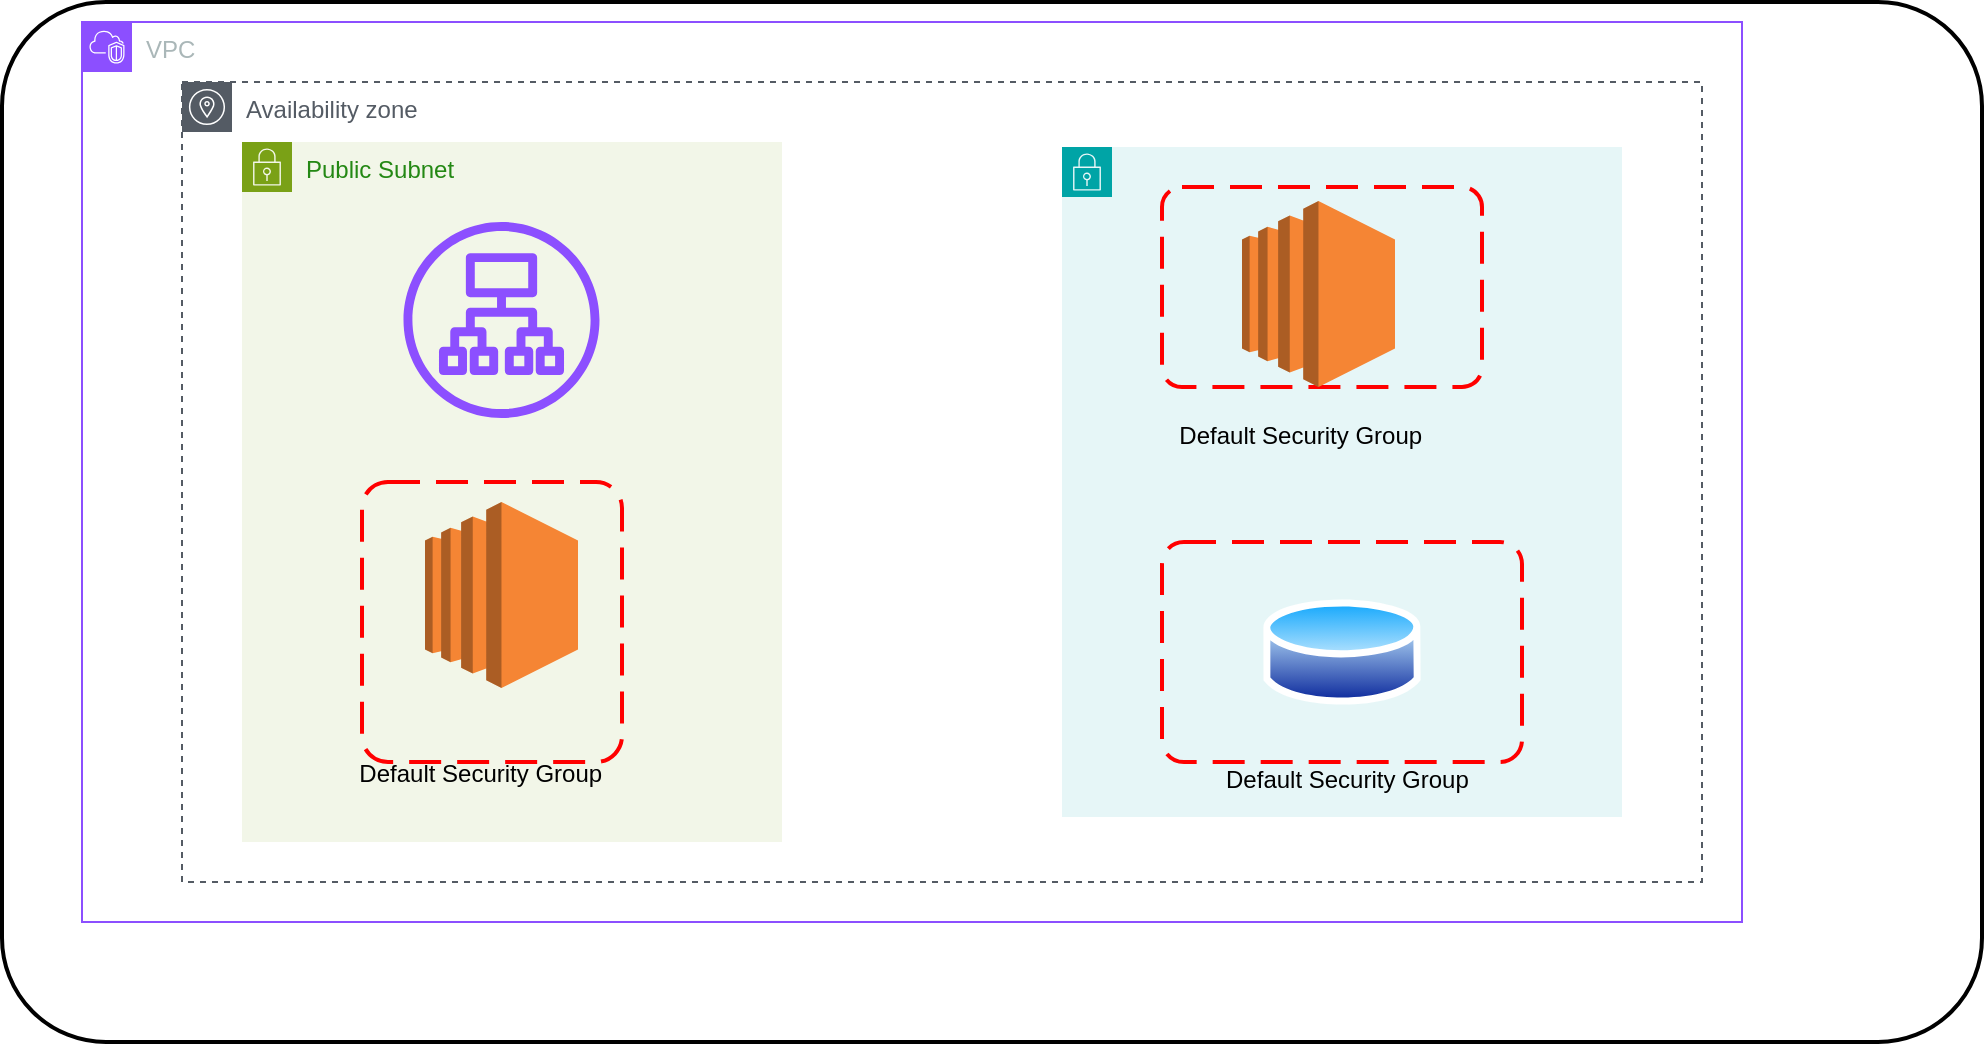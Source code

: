 <mxfile version="26.0.6">
  <diagram name="Page-1" id="ppgwHP-rEoY47f907hMI">
    <mxGraphModel grid="1" page="1" gridSize="10" guides="1" tooltips="1" connect="1" arrows="1" fold="1" pageScale="1" pageWidth="827" pageHeight="1169" math="0" shadow="0">
      <root>
        <mxCell id="0" />
        <mxCell id="1" parent="0" />
        <mxCell id="UJdq31pUQzfhtkMklrfB-6" value="" style="rounded=1;arcSize=10;dashed=0;fillColor=none;gradientColor=none;strokeWidth=2;" vertex="1" parent="1">
          <mxGeometry x="-80" y="-20" width="990" height="520" as="geometry" />
        </mxCell>
        <mxCell id="UJdq31pUQzfhtkMklrfB-13" value="VPC" style="points=[[0,0],[0.25,0],[0.5,0],[0.75,0],[1,0],[1,0.25],[1,0.5],[1,0.75],[1,1],[0.75,1],[0.5,1],[0.25,1],[0,1],[0,0.75],[0,0.5],[0,0.25]];outlineConnect=0;gradientColor=none;html=1;whiteSpace=wrap;fontSize=12;fontStyle=0;container=1;pointerEvents=0;collapsible=0;recursiveResize=0;shape=mxgraph.aws4.group;grIcon=mxgraph.aws4.group_vpc2;strokeColor=#8C4FFF;fillColor=none;verticalAlign=top;align=left;spacingLeft=30;fontColor=#AAB7B8;dashed=0;" vertex="1" parent="1">
          <mxGeometry x="-40" y="-10" width="830" height="450" as="geometry" />
        </mxCell>
        <mxCell id="UJdq31pUQzfhtkMklrfB-18" value="Availability zone" style="sketch=0;outlineConnect=0;gradientColor=none;html=1;whiteSpace=wrap;fontSize=12;fontStyle=0;shape=mxgraph.aws4.group;grIcon=mxgraph.aws4.group_availability_zone;strokeColor=#545B64;fillColor=none;verticalAlign=top;align=left;spacingLeft=30;fontColor=#545B64;dashed=1;" vertex="1" parent="UJdq31pUQzfhtkMklrfB-13">
          <mxGeometry x="50" y="30" width="760" height="400" as="geometry" />
        </mxCell>
        <mxCell id="UJdq31pUQzfhtkMklrfB-19" value="Public Subnet&lt;div&gt;&lt;br&gt;&lt;/div&gt;&lt;div&gt;&lt;br&gt;&lt;/div&gt;&lt;div&gt;&lt;br&gt;&lt;/div&gt;&lt;div&gt;&lt;br&gt;&lt;/div&gt;&lt;div&gt;&lt;br&gt;&lt;/div&gt;&lt;div&gt;&lt;br&gt;&lt;/div&gt;&lt;div&gt;&lt;br&gt;&lt;/div&gt;&lt;div&gt;&lt;br&gt;&lt;/div&gt;&lt;div&gt;&lt;br&gt;&lt;/div&gt;&lt;div&gt;&lt;br&gt;&lt;/div&gt;&lt;div&gt;&lt;br&gt;&lt;/div&gt;&lt;div&gt;&lt;br&gt;&lt;/div&gt;&lt;div&gt;&lt;br&gt;&lt;/div&gt;&lt;div&gt;&lt;br&gt;&lt;/div&gt;&lt;div&gt;&lt;br&gt;&lt;/div&gt;&lt;div&gt;&lt;br&gt;&lt;/div&gt;&lt;div&gt;&lt;br&gt;&lt;/div&gt;&lt;div&gt;&lt;br&gt;&lt;/div&gt;&lt;div&gt;&lt;br&gt;&lt;/div&gt;&lt;div&gt;&lt;span style=&quot;background-color: transparent; color: rgb(0, 0, 0); text-align: center; text-wrap-mode: nowrap;&quot;&gt;&lt;br&gt;&lt;/span&gt;&lt;/div&gt;&lt;div&gt;&lt;span style=&quot;background-color: transparent; color: rgb(0, 0, 0); text-align: center; text-wrap-mode: nowrap;&quot;&gt;&amp;nbsp; &amp;nbsp; &amp;nbsp; &amp;nbsp; Default Security Group&lt;/span&gt;&lt;/div&gt;" style="points=[[0,0],[0.25,0],[0.5,0],[0.75,0],[1,0],[1,0.25],[1,0.5],[1,0.75],[1,1],[0.75,1],[0.5,1],[0.25,1],[0,1],[0,0.75],[0,0.5],[0,0.25]];outlineConnect=0;gradientColor=none;html=1;whiteSpace=wrap;fontSize=12;fontStyle=0;container=1;pointerEvents=0;collapsible=0;recursiveResize=0;shape=mxgraph.aws4.group;grIcon=mxgraph.aws4.group_security_group;grStroke=0;strokeColor=#7AA116;fillColor=#F2F6E8;verticalAlign=top;align=left;spacingLeft=30;fontColor=#248814;dashed=0;" vertex="1" parent="UJdq31pUQzfhtkMklrfB-13">
          <mxGeometry x="80" y="60" width="270" height="350" as="geometry" />
        </mxCell>
        <mxCell id="UJdq31pUQzfhtkMklrfB-20" value="&lt;div&gt;&lt;br&gt;&lt;/div&gt;&lt;div&gt;&lt;br&gt;&lt;/div&gt;&lt;div&gt;&lt;br&gt;&lt;/div&gt;&lt;div&gt;&lt;br&gt;&lt;/div&gt;&lt;div&gt;&lt;br&gt;&lt;/div&gt;&lt;div&gt;&lt;br&gt;&lt;/div&gt;&lt;div&gt;&lt;br&gt;&lt;/div&gt;&lt;div&gt;&lt;br&gt;&lt;/div&gt;&lt;div&gt;&lt;br&gt;&lt;/div&gt;&lt;div&gt;&lt;span style=&quot;color: rgb(0, 0, 0); text-align: center; text-wrap-mode: nowrap;&quot;&gt;&amp;nbsp; &amp;nbsp; &amp;nbsp; &amp;nbsp; Default Security Group&lt;/span&gt;&lt;/div&gt;&lt;div&gt;&lt;span style=&quot;color: rgb(0, 0, 0); text-align: center; text-wrap-mode: nowrap;&quot;&gt;&lt;br&gt;&lt;/span&gt;&lt;/div&gt;&lt;div&gt;&lt;span style=&quot;color: rgb(0, 0, 0); text-align: center; text-wrap-mode: nowrap;&quot;&gt;&lt;br&gt;&lt;/span&gt;&lt;/div&gt;&lt;div&gt;&lt;span style=&quot;color: rgb(0, 0, 0); text-align: center; text-wrap-mode: nowrap;&quot;&gt;&lt;br&gt;&lt;/span&gt;&lt;/div&gt;&lt;div&gt;&lt;span style=&quot;color: rgb(0, 0, 0); text-align: center; text-wrap-mode: nowrap;&quot;&gt;&lt;br&gt;&lt;/span&gt;&lt;/div&gt;&lt;div&gt;&lt;span style=&quot;color: rgb(0, 0, 0); text-align: center; text-wrap-mode: nowrap;&quot;&gt;&lt;br&gt;&lt;/span&gt;&lt;/div&gt;&lt;div&gt;&lt;span style=&quot;color: rgb(0, 0, 0); text-align: center; text-wrap-mode: nowrap;&quot;&gt;&lt;br&gt;&lt;/span&gt;&lt;/div&gt;&lt;div&gt;&lt;span style=&quot;color: rgb(0, 0, 0); text-align: center; text-wrap-mode: nowrap;&quot;&gt;&lt;br&gt;&lt;/span&gt;&lt;/div&gt;&lt;div&gt;&lt;span style=&quot;color: rgb(0, 0, 0); text-align: center; text-wrap-mode: nowrap;&quot;&gt;&lt;br&gt;&lt;/span&gt;&lt;/div&gt;&lt;div&gt;&lt;span style=&quot;color: rgb(0, 0, 0); text-align: center; text-wrap-mode: nowrap;&quot;&gt;&lt;br&gt;&lt;/span&gt;&lt;/div&gt;&lt;div&gt;&lt;span style=&quot;color: rgb(0, 0, 0); text-align: center; text-wrap-mode: nowrap;&quot;&gt;&lt;br&gt;&lt;/span&gt;&lt;/div&gt;&lt;div&gt;&lt;span style=&quot;color: rgb(0, 0, 0); text-align: center; text-wrap-mode: nowrap;&quot;&gt;&lt;br&gt;&lt;/span&gt;&lt;/div&gt;&lt;div&gt;&lt;span style=&quot;color: rgb(0, 0, 0); text-align: center; text-wrap-mode: nowrap;&quot;&gt;&amp;nbsp; &amp;nbsp; &amp;nbsp; &amp;nbsp;&lt;/span&gt;&lt;span style=&quot;color: rgb(0, 0, 0); text-align: center; text-wrap-mode: nowrap; background-color: transparent;&quot;&gt;&amp;nbsp; &amp;nbsp; &amp;nbsp; &amp;nbsp; Default Security Group&lt;/span&gt;&lt;/div&gt;" style="points=[[0,0],[0.25,0],[0.5,0],[0.75,0],[1,0],[1,0.25],[1,0.5],[1,0.75],[1,1],[0.75,1],[0.5,1],[0.25,1],[0,1],[0,0.75],[0,0.5],[0,0.25]];outlineConnect=0;gradientColor=none;html=1;whiteSpace=wrap;fontSize=12;fontStyle=0;container=1;pointerEvents=0;collapsible=0;recursiveResize=0;shape=mxgraph.aws4.group;grIcon=mxgraph.aws4.group_security_group;grStroke=0;strokeColor=#00A4A6;fillColor=#E6F6F7;verticalAlign=top;align=left;spacingLeft=30;fontColor=#147EBA;dashed=0;" vertex="1" parent="UJdq31pUQzfhtkMklrfB-13">
          <mxGeometry x="490" y="62.5" width="280" height="335" as="geometry" />
        </mxCell>
        <mxCell id="UJdq31pUQzfhtkMklrfB-26" value="" style="rounded=1;arcSize=10;dashed=1;strokeColor=#ff0000;fillColor=none;gradientColor=none;dashPattern=8 4;strokeWidth=2;" vertex="1" parent="UJdq31pUQzfhtkMklrfB-20">
          <mxGeometry x="50" y="20" width="160" height="100" as="geometry" />
        </mxCell>
        <mxCell id="UJdq31pUQzfhtkMklrfB-28" value="" style="outlineConnect=0;dashed=0;verticalLabelPosition=bottom;verticalAlign=top;align=center;html=1;shape=mxgraph.aws3.ec2;fillColor=#F58534;gradientColor=none;" vertex="1" parent="UJdq31pUQzfhtkMklrfB-20">
          <mxGeometry x="90" y="27" width="76.5" height="93" as="geometry" />
        </mxCell>
        <mxCell id="UJdq31pUQzfhtkMklrfB-21" value="" style="sketch=0;outlineConnect=0;fontColor=#232F3E;gradientColor=none;fillColor=#8C4FFF;strokeColor=none;dashed=0;verticalLabelPosition=bottom;verticalAlign=top;align=center;html=1;fontSize=12;fontStyle=0;aspect=fixed;pointerEvents=1;shape=mxgraph.aws4.application_load_balancer;" vertex="1" parent="UJdq31pUQzfhtkMklrfB-13">
          <mxGeometry x="160.75" y="100" width="98" height="98" as="geometry" />
        </mxCell>
        <mxCell id="UJdq31pUQzfhtkMklrfB-22" value="" style="rounded=1;arcSize=10;dashed=1;strokeColor=#ff0000;fillColor=none;gradientColor=none;dashPattern=8 4;strokeWidth=2;" vertex="1" parent="UJdq31pUQzfhtkMklrfB-13">
          <mxGeometry x="140" y="230" width="130" height="140" as="geometry" />
        </mxCell>
        <mxCell id="UJdq31pUQzfhtkMklrfB-24" value="" style="outlineConnect=0;dashed=0;verticalLabelPosition=bottom;verticalAlign=top;align=center;html=1;shape=mxgraph.aws3.ec2;fillColor=#F58534;gradientColor=none;" vertex="1" parent="UJdq31pUQzfhtkMklrfB-13">
          <mxGeometry x="171.5" y="240" width="76.5" height="93" as="geometry" />
        </mxCell>
        <mxCell id="UJdq31pUQzfhtkMklrfB-27" value="" style="rounded=1;arcSize=10;dashed=1;strokeColor=#ff0000;fillColor=none;gradientColor=none;dashPattern=8 4;strokeWidth=2;" vertex="1" parent="1">
          <mxGeometry x="500" y="250" width="180" height="110" as="geometry" />
        </mxCell>
        <mxCell id="UJdq31pUQzfhtkMklrfB-29" value="" style="image;aspect=fixed;perimeter=ellipsePerimeter;html=1;align=center;shadow=0;dashed=0;spacingTop=3;image=img/lib/active_directory/database.svg;" vertex="1" parent="1">
          <mxGeometry x="550.61" y="275.85" width="78.78" height="58.3" as="geometry" />
        </mxCell>
      </root>
    </mxGraphModel>
  </diagram>
</mxfile>

